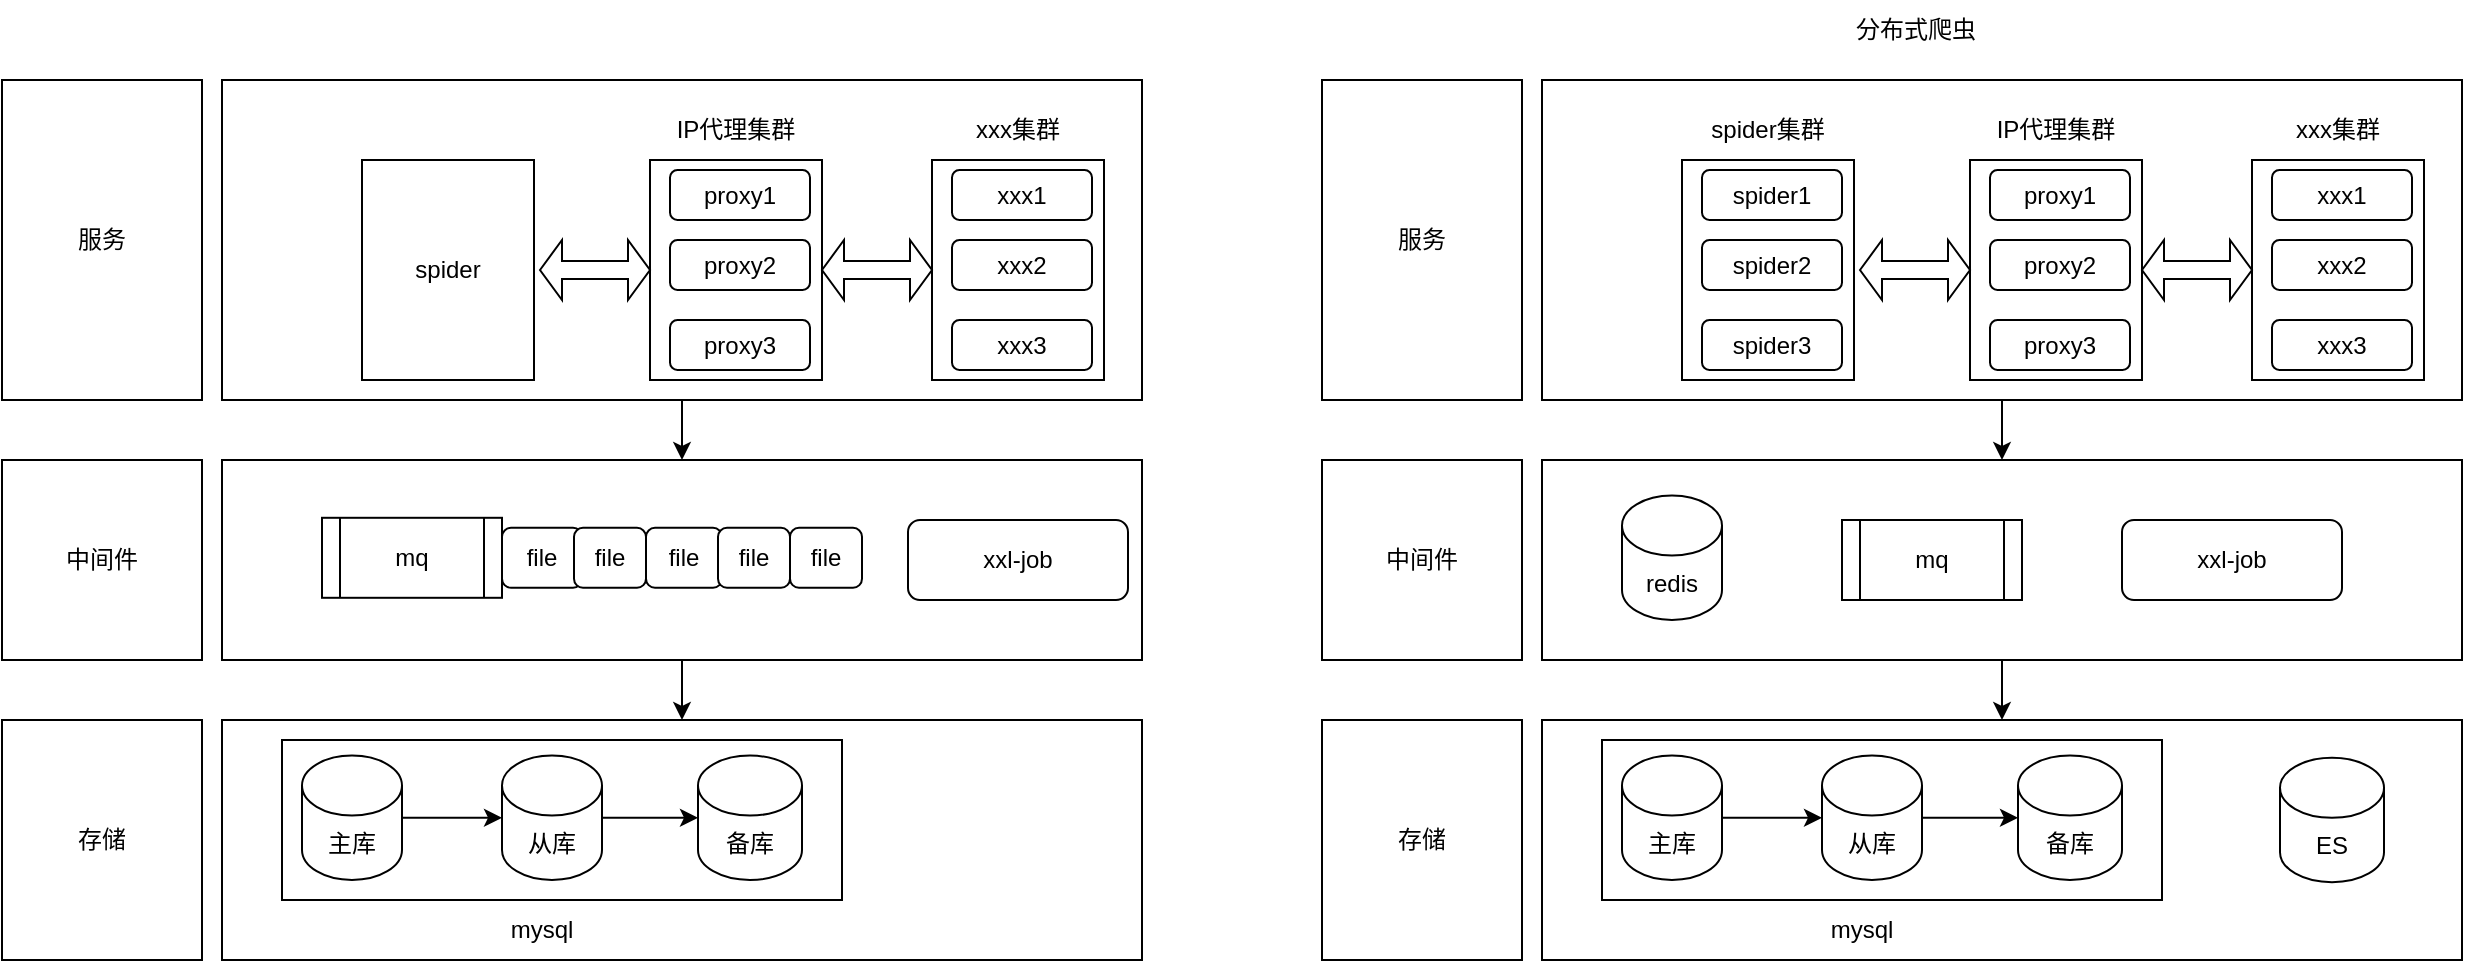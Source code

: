 <mxfile version="18.2.0" type="github">
  <diagram id="PfBPDpIyo2bPwcz3J0ad" name="第 1 页">
    <mxGraphModel dx="1422" dy="762" grid="1" gridSize="10" guides="1" tooltips="1" connect="1" arrows="1" fold="1" page="1" pageScale="1" pageWidth="827" pageHeight="1169" math="0" shadow="0">
      <root>
        <mxCell id="0" />
        <mxCell id="1" parent="0" />
        <mxCell id="mA__yqEP0Z9pplXgvL4o-2" value="" style="rounded=0;whiteSpace=wrap;html=1;" vertex="1" parent="1">
          <mxGeometry x="160" y="460" width="460" height="120" as="geometry" />
        </mxCell>
        <mxCell id="mA__yqEP0Z9pplXgvL4o-6" value="" style="rounded=0;whiteSpace=wrap;html=1;" vertex="1" parent="1">
          <mxGeometry x="190" y="470" width="280" height="80" as="geometry" />
        </mxCell>
        <mxCell id="mA__yqEP0Z9pplXgvL4o-12" value="" style="edgeStyle=orthogonalEdgeStyle;rounded=0;orthogonalLoop=1;jettySize=auto;html=1;" edge="1" parent="1" source="mA__yqEP0Z9pplXgvL4o-7" target="mA__yqEP0Z9pplXgvL4o-8">
          <mxGeometry relative="1" as="geometry" />
        </mxCell>
        <mxCell id="mA__yqEP0Z9pplXgvL4o-7" value="主库" style="shape=cylinder3;whiteSpace=wrap;html=1;boundedLbl=1;backgroundOutline=1;size=15;" vertex="1" parent="1">
          <mxGeometry x="200" y="477.8" width="50" height="62.2" as="geometry" />
        </mxCell>
        <mxCell id="mA__yqEP0Z9pplXgvL4o-11" value="" style="edgeStyle=orthogonalEdgeStyle;rounded=0;orthogonalLoop=1;jettySize=auto;html=1;" edge="1" parent="1" source="mA__yqEP0Z9pplXgvL4o-8" target="mA__yqEP0Z9pplXgvL4o-10">
          <mxGeometry relative="1" as="geometry" />
        </mxCell>
        <mxCell id="mA__yqEP0Z9pplXgvL4o-8" value="从库" style="shape=cylinder3;whiteSpace=wrap;html=1;boundedLbl=1;backgroundOutline=1;size=15;" vertex="1" parent="1">
          <mxGeometry x="300" y="477.81" width="50" height="62.19" as="geometry" />
        </mxCell>
        <mxCell id="mA__yqEP0Z9pplXgvL4o-10" value="备库" style="shape=cylinder3;whiteSpace=wrap;html=1;boundedLbl=1;backgroundOutline=1;size=15;" vertex="1" parent="1">
          <mxGeometry x="398" y="477.81" width="52" height="62.19" as="geometry" />
        </mxCell>
        <mxCell id="mA__yqEP0Z9pplXgvL4o-52" style="edgeStyle=orthogonalEdgeStyle;rounded=0;orthogonalLoop=1;jettySize=auto;html=1;entryX=0.5;entryY=0;entryDx=0;entryDy=0;" edge="1" parent="1" source="mA__yqEP0Z9pplXgvL4o-14" target="mA__yqEP0Z9pplXgvL4o-42">
          <mxGeometry relative="1" as="geometry" />
        </mxCell>
        <mxCell id="mA__yqEP0Z9pplXgvL4o-14" value="" style="rounded=0;whiteSpace=wrap;html=1;" vertex="1" parent="1">
          <mxGeometry x="160" y="140" width="460" height="160" as="geometry" />
        </mxCell>
        <mxCell id="mA__yqEP0Z9pplXgvL4o-16" value="spider" style="rounded=0;whiteSpace=wrap;html=1;" vertex="1" parent="1">
          <mxGeometry x="230" y="180" width="86" height="110" as="geometry" />
        </mxCell>
        <mxCell id="mA__yqEP0Z9pplXgvL4o-23" value="服务" style="rounded=0;whiteSpace=wrap;html=1;" vertex="1" parent="1">
          <mxGeometry x="50" y="140" width="100" height="160" as="geometry" />
        </mxCell>
        <mxCell id="mA__yqEP0Z9pplXgvL4o-29" value="" style="rounded=0;whiteSpace=wrap;html=1;" vertex="1" parent="1">
          <mxGeometry x="374" y="180" width="86" height="110" as="geometry" />
        </mxCell>
        <mxCell id="mA__yqEP0Z9pplXgvL4o-30" value="proxy1" style="rounded=1;whiteSpace=wrap;html=1;" vertex="1" parent="1">
          <mxGeometry x="384" y="185" width="70" height="25" as="geometry" />
        </mxCell>
        <mxCell id="mA__yqEP0Z9pplXgvL4o-31" value="proxy2" style="rounded=1;whiteSpace=wrap;html=1;" vertex="1" parent="1">
          <mxGeometry x="384" y="220" width="70" height="25" as="geometry" />
        </mxCell>
        <mxCell id="mA__yqEP0Z9pplXgvL4o-32" value="proxy3" style="rounded=1;whiteSpace=wrap;html=1;" vertex="1" parent="1">
          <mxGeometry x="384" y="260" width="70" height="25" as="geometry" />
        </mxCell>
        <mxCell id="mA__yqEP0Z9pplXgvL4o-33" value="IP代理集群" style="text;html=1;strokeColor=none;fillColor=none;align=center;verticalAlign=middle;whiteSpace=wrap;rounded=0;" vertex="1" parent="1">
          <mxGeometry x="374" y="150" width="86" height="30" as="geometry" />
        </mxCell>
        <mxCell id="mA__yqEP0Z9pplXgvL4o-41" value="" style="shape=doubleArrow;whiteSpace=wrap;html=1;" vertex="1" parent="1">
          <mxGeometry x="319" y="220" width="55" height="30" as="geometry" />
        </mxCell>
        <mxCell id="mA__yqEP0Z9pplXgvL4o-51" style="edgeStyle=orthogonalEdgeStyle;rounded=0;orthogonalLoop=1;jettySize=auto;html=1;entryX=0.5;entryY=0;entryDx=0;entryDy=0;" edge="1" parent="1" source="mA__yqEP0Z9pplXgvL4o-42" target="mA__yqEP0Z9pplXgvL4o-2">
          <mxGeometry relative="1" as="geometry" />
        </mxCell>
        <mxCell id="mA__yqEP0Z9pplXgvL4o-42" value="" style="rounded=0;whiteSpace=wrap;html=1;" vertex="1" parent="1">
          <mxGeometry x="160" y="330" width="460" height="100" as="geometry" />
        </mxCell>
        <mxCell id="mA__yqEP0Z9pplXgvL4o-43" value="中间件" style="whiteSpace=wrap;html=1;aspect=fixed;" vertex="1" parent="1">
          <mxGeometry x="50" y="330" width="100" height="100" as="geometry" />
        </mxCell>
        <mxCell id="mA__yqEP0Z9pplXgvL4o-84" value="mysql" style="text;html=1;strokeColor=none;fillColor=none;align=center;verticalAlign=middle;whiteSpace=wrap;rounded=0;" vertex="1" parent="1">
          <mxGeometry x="290" y="550" width="60" height="30" as="geometry" />
        </mxCell>
        <mxCell id="mA__yqEP0Z9pplXgvL4o-88" value="存储" style="rounded=0;whiteSpace=wrap;html=1;" vertex="1" parent="1">
          <mxGeometry x="50" y="460" width="100" height="120" as="geometry" />
        </mxCell>
        <mxCell id="mA__yqEP0Z9pplXgvL4o-89" value="mq" style="shape=process;whiteSpace=wrap;html=1;backgroundOutline=1;" vertex="1" parent="1">
          <mxGeometry x="210" y="358.9" width="90" height="40" as="geometry" />
        </mxCell>
        <mxCell id="mA__yqEP0Z9pplXgvL4o-90" value="xxl-job" style="rounded=1;whiteSpace=wrap;html=1;" vertex="1" parent="1">
          <mxGeometry x="503" y="360" width="110" height="40" as="geometry" />
        </mxCell>
        <mxCell id="mA__yqEP0Z9pplXgvL4o-91" value="" style="rounded=0;whiteSpace=wrap;html=1;" vertex="1" parent="1">
          <mxGeometry x="515" y="180" width="86" height="110" as="geometry" />
        </mxCell>
        <mxCell id="mA__yqEP0Z9pplXgvL4o-92" value="xxx1" style="rounded=1;whiteSpace=wrap;html=1;" vertex="1" parent="1">
          <mxGeometry x="525" y="185" width="70" height="25" as="geometry" />
        </mxCell>
        <mxCell id="mA__yqEP0Z9pplXgvL4o-93" value="xxx2" style="rounded=1;whiteSpace=wrap;html=1;" vertex="1" parent="1">
          <mxGeometry x="525" y="220" width="70" height="25" as="geometry" />
        </mxCell>
        <mxCell id="mA__yqEP0Z9pplXgvL4o-94" value="xxx3" style="rounded=1;whiteSpace=wrap;html=1;" vertex="1" parent="1">
          <mxGeometry x="525" y="260" width="70" height="25" as="geometry" />
        </mxCell>
        <mxCell id="mA__yqEP0Z9pplXgvL4o-95" value="xxx集群" style="text;html=1;strokeColor=none;fillColor=none;align=center;verticalAlign=middle;whiteSpace=wrap;rounded=0;" vertex="1" parent="1">
          <mxGeometry x="515" y="150" width="86" height="30" as="geometry" />
        </mxCell>
        <mxCell id="mA__yqEP0Z9pplXgvL4o-97" value="" style="shape=doubleArrow;whiteSpace=wrap;html=1;" vertex="1" parent="1">
          <mxGeometry x="460" y="220" width="55" height="30" as="geometry" />
        </mxCell>
        <mxCell id="mA__yqEP0Z9pplXgvL4o-98" value="" style="rounded=0;whiteSpace=wrap;html=1;" vertex="1" parent="1">
          <mxGeometry x="820" y="460" width="460" height="120" as="geometry" />
        </mxCell>
        <mxCell id="mA__yqEP0Z9pplXgvL4o-99" value="" style="rounded=0;whiteSpace=wrap;html=1;" vertex="1" parent="1">
          <mxGeometry x="850" y="470" width="280" height="80" as="geometry" />
        </mxCell>
        <mxCell id="mA__yqEP0Z9pplXgvL4o-100" value="" style="edgeStyle=orthogonalEdgeStyle;rounded=0;orthogonalLoop=1;jettySize=auto;html=1;" edge="1" parent="1" source="mA__yqEP0Z9pplXgvL4o-101" target="mA__yqEP0Z9pplXgvL4o-103">
          <mxGeometry relative="1" as="geometry" />
        </mxCell>
        <mxCell id="mA__yqEP0Z9pplXgvL4o-101" value="主库" style="shape=cylinder3;whiteSpace=wrap;html=1;boundedLbl=1;backgroundOutline=1;size=15;" vertex="1" parent="1">
          <mxGeometry x="860" y="477.8" width="50" height="62.2" as="geometry" />
        </mxCell>
        <mxCell id="mA__yqEP0Z9pplXgvL4o-102" value="" style="edgeStyle=orthogonalEdgeStyle;rounded=0;orthogonalLoop=1;jettySize=auto;html=1;" edge="1" parent="1" source="mA__yqEP0Z9pplXgvL4o-103" target="mA__yqEP0Z9pplXgvL4o-104">
          <mxGeometry relative="1" as="geometry" />
        </mxCell>
        <mxCell id="mA__yqEP0Z9pplXgvL4o-103" value="从库" style="shape=cylinder3;whiteSpace=wrap;html=1;boundedLbl=1;backgroundOutline=1;size=15;" vertex="1" parent="1">
          <mxGeometry x="960" y="477.81" width="50" height="62.19" as="geometry" />
        </mxCell>
        <mxCell id="mA__yqEP0Z9pplXgvL4o-104" value="备库" style="shape=cylinder3;whiteSpace=wrap;html=1;boundedLbl=1;backgroundOutline=1;size=15;" vertex="1" parent="1">
          <mxGeometry x="1058" y="477.81" width="52" height="62.19" as="geometry" />
        </mxCell>
        <mxCell id="mA__yqEP0Z9pplXgvL4o-105" style="edgeStyle=orthogonalEdgeStyle;rounded=0;orthogonalLoop=1;jettySize=auto;html=1;entryX=0.5;entryY=0;entryDx=0;entryDy=0;" edge="1" parent="1" source="mA__yqEP0Z9pplXgvL4o-106" target="mA__yqEP0Z9pplXgvL4o-120">
          <mxGeometry relative="1" as="geometry" />
        </mxCell>
        <mxCell id="mA__yqEP0Z9pplXgvL4o-106" value="" style="rounded=0;whiteSpace=wrap;html=1;" vertex="1" parent="1">
          <mxGeometry x="820" y="140" width="460" height="160" as="geometry" />
        </mxCell>
        <mxCell id="mA__yqEP0Z9pplXgvL4o-107" value="" style="rounded=0;whiteSpace=wrap;html=1;" vertex="1" parent="1">
          <mxGeometry x="890" y="180" width="86" height="110" as="geometry" />
        </mxCell>
        <mxCell id="mA__yqEP0Z9pplXgvL4o-108" value="服务" style="rounded=0;whiteSpace=wrap;html=1;" vertex="1" parent="1">
          <mxGeometry x="710" y="140" width="100" height="160" as="geometry" />
        </mxCell>
        <mxCell id="mA__yqEP0Z9pplXgvL4o-109" value="spider1" style="rounded=1;whiteSpace=wrap;html=1;" vertex="1" parent="1">
          <mxGeometry x="900" y="185" width="70" height="25" as="geometry" />
        </mxCell>
        <mxCell id="mA__yqEP0Z9pplXgvL4o-110" value="spider2" style="rounded=1;whiteSpace=wrap;html=1;" vertex="1" parent="1">
          <mxGeometry x="900" y="220" width="70" height="25" as="geometry" />
        </mxCell>
        <mxCell id="mA__yqEP0Z9pplXgvL4o-111" value="spider3" style="rounded=1;whiteSpace=wrap;html=1;" vertex="1" parent="1">
          <mxGeometry x="900" y="260" width="70" height="25" as="geometry" />
        </mxCell>
        <mxCell id="mA__yqEP0Z9pplXgvL4o-112" value="spider集群" style="text;html=1;strokeColor=none;fillColor=none;align=center;verticalAlign=middle;whiteSpace=wrap;rounded=0;" vertex="1" parent="1">
          <mxGeometry x="890" y="150" width="86" height="30" as="geometry" />
        </mxCell>
        <mxCell id="mA__yqEP0Z9pplXgvL4o-113" value="" style="rounded=0;whiteSpace=wrap;html=1;" vertex="1" parent="1">
          <mxGeometry x="1034" y="180" width="86" height="110" as="geometry" />
        </mxCell>
        <mxCell id="mA__yqEP0Z9pplXgvL4o-114" value="proxy1" style="rounded=1;whiteSpace=wrap;html=1;" vertex="1" parent="1">
          <mxGeometry x="1044" y="185" width="70" height="25" as="geometry" />
        </mxCell>
        <mxCell id="mA__yqEP0Z9pplXgvL4o-115" value="proxy2" style="rounded=1;whiteSpace=wrap;html=1;" vertex="1" parent="1">
          <mxGeometry x="1044" y="220" width="70" height="25" as="geometry" />
        </mxCell>
        <mxCell id="mA__yqEP0Z9pplXgvL4o-116" value="proxy3" style="rounded=1;whiteSpace=wrap;html=1;" vertex="1" parent="1">
          <mxGeometry x="1044" y="260" width="70" height="25" as="geometry" />
        </mxCell>
        <mxCell id="mA__yqEP0Z9pplXgvL4o-117" value="IP代理集群" style="text;html=1;strokeColor=none;fillColor=none;align=center;verticalAlign=middle;whiteSpace=wrap;rounded=0;" vertex="1" parent="1">
          <mxGeometry x="1034" y="150" width="86" height="30" as="geometry" />
        </mxCell>
        <mxCell id="mA__yqEP0Z9pplXgvL4o-118" value="" style="shape=doubleArrow;whiteSpace=wrap;html=1;" vertex="1" parent="1">
          <mxGeometry x="979" y="220" width="55" height="30" as="geometry" />
        </mxCell>
        <mxCell id="mA__yqEP0Z9pplXgvL4o-119" style="edgeStyle=orthogonalEdgeStyle;rounded=0;orthogonalLoop=1;jettySize=auto;html=1;entryX=0.5;entryY=0;entryDx=0;entryDy=0;" edge="1" parent="1" source="mA__yqEP0Z9pplXgvL4o-120" target="mA__yqEP0Z9pplXgvL4o-98">
          <mxGeometry relative="1" as="geometry" />
        </mxCell>
        <mxCell id="mA__yqEP0Z9pplXgvL4o-120" value="" style="rounded=0;whiteSpace=wrap;html=1;" vertex="1" parent="1">
          <mxGeometry x="820" y="330" width="460" height="100" as="geometry" />
        </mxCell>
        <mxCell id="mA__yqEP0Z9pplXgvL4o-121" value="中间件" style="whiteSpace=wrap;html=1;aspect=fixed;" vertex="1" parent="1">
          <mxGeometry x="710" y="330" width="100" height="100" as="geometry" />
        </mxCell>
        <mxCell id="mA__yqEP0Z9pplXgvL4o-122" value="redis" style="shape=cylinder3;whiteSpace=wrap;html=1;boundedLbl=1;backgroundOutline=1;size=15;" vertex="1" parent="1">
          <mxGeometry x="860" y="347.8" width="50" height="62.2" as="geometry" />
        </mxCell>
        <mxCell id="mA__yqEP0Z9pplXgvL4o-123" value="mysql" style="text;html=1;strokeColor=none;fillColor=none;align=center;verticalAlign=middle;whiteSpace=wrap;rounded=0;" vertex="1" parent="1">
          <mxGeometry x="950" y="550" width="60" height="30" as="geometry" />
        </mxCell>
        <mxCell id="mA__yqEP0Z9pplXgvL4o-124" value="存储" style="rounded=0;whiteSpace=wrap;html=1;" vertex="1" parent="1">
          <mxGeometry x="710" y="460" width="100" height="120" as="geometry" />
        </mxCell>
        <mxCell id="mA__yqEP0Z9pplXgvL4o-125" value="mq" style="shape=process;whiteSpace=wrap;html=1;backgroundOutline=1;" vertex="1" parent="1">
          <mxGeometry x="970" y="360" width="90" height="40" as="geometry" />
        </mxCell>
        <mxCell id="mA__yqEP0Z9pplXgvL4o-126" value="xxl-job" style="rounded=1;whiteSpace=wrap;html=1;" vertex="1" parent="1">
          <mxGeometry x="1110" y="360" width="110" height="40" as="geometry" />
        </mxCell>
        <mxCell id="mA__yqEP0Z9pplXgvL4o-127" value="" style="rounded=0;whiteSpace=wrap;html=1;" vertex="1" parent="1">
          <mxGeometry x="1175" y="180" width="86" height="110" as="geometry" />
        </mxCell>
        <mxCell id="mA__yqEP0Z9pplXgvL4o-128" value="xxx1" style="rounded=1;whiteSpace=wrap;html=1;" vertex="1" parent="1">
          <mxGeometry x="1185" y="185" width="70" height="25" as="geometry" />
        </mxCell>
        <mxCell id="mA__yqEP0Z9pplXgvL4o-129" value="xxx2" style="rounded=1;whiteSpace=wrap;html=1;" vertex="1" parent="1">
          <mxGeometry x="1185" y="220" width="70" height="25" as="geometry" />
        </mxCell>
        <mxCell id="mA__yqEP0Z9pplXgvL4o-130" value="xxx3" style="rounded=1;whiteSpace=wrap;html=1;" vertex="1" parent="1">
          <mxGeometry x="1185" y="260" width="70" height="25" as="geometry" />
        </mxCell>
        <mxCell id="mA__yqEP0Z9pplXgvL4o-131" value="xxx集群" style="text;html=1;strokeColor=none;fillColor=none;align=center;verticalAlign=middle;whiteSpace=wrap;rounded=0;" vertex="1" parent="1">
          <mxGeometry x="1175" y="150" width="86" height="30" as="geometry" />
        </mxCell>
        <mxCell id="mA__yqEP0Z9pplXgvL4o-132" value="" style="shape=doubleArrow;whiteSpace=wrap;html=1;" vertex="1" parent="1">
          <mxGeometry x="1120" y="220" width="55" height="30" as="geometry" />
        </mxCell>
        <mxCell id="mA__yqEP0Z9pplXgvL4o-133" value="ES" style="shape=cylinder3;whiteSpace=wrap;html=1;boundedLbl=1;backgroundOutline=1;size=15;" vertex="1" parent="1">
          <mxGeometry x="1189" y="478.91" width="52" height="62.19" as="geometry" />
        </mxCell>
        <mxCell id="mA__yqEP0Z9pplXgvL4o-134" value="分布式爬虫" style="text;html=1;strokeColor=none;fillColor=none;align=center;verticalAlign=middle;whiteSpace=wrap;rounded=0;" vertex="1" parent="1">
          <mxGeometry x="963.5" y="100" width="86" height="30" as="geometry" />
        </mxCell>
        <mxCell id="mA__yqEP0Z9pplXgvL4o-137" value="file" style="rounded=1;whiteSpace=wrap;html=1;" vertex="1" parent="1">
          <mxGeometry x="300" y="363.9" width="40" height="30" as="geometry" />
        </mxCell>
        <mxCell id="mA__yqEP0Z9pplXgvL4o-138" value="&lt;span style=&quot;&quot;&gt;file&lt;/span&gt;" style="rounded=1;whiteSpace=wrap;html=1;" vertex="1" parent="1">
          <mxGeometry x="336" y="363.9" width="36" height="30" as="geometry" />
        </mxCell>
        <mxCell id="mA__yqEP0Z9pplXgvL4o-139" value="&lt;span style=&quot;&quot;&gt;file&lt;/span&gt;" style="rounded=1;whiteSpace=wrap;html=1;" vertex="1" parent="1">
          <mxGeometry x="372" y="363.9" width="38" height="30" as="geometry" />
        </mxCell>
        <mxCell id="mA__yqEP0Z9pplXgvL4o-142" value="&lt;span style=&quot;&quot;&gt;file&lt;/span&gt;" style="rounded=1;whiteSpace=wrap;html=1;" vertex="1" parent="1">
          <mxGeometry x="408" y="363.9" width="36" height="30" as="geometry" />
        </mxCell>
        <mxCell id="mA__yqEP0Z9pplXgvL4o-143" value="&lt;span style=&quot;&quot;&gt;file&lt;/span&gt;" style="rounded=1;whiteSpace=wrap;html=1;" vertex="1" parent="1">
          <mxGeometry x="444" y="363.9" width="36" height="30" as="geometry" />
        </mxCell>
      </root>
    </mxGraphModel>
  </diagram>
</mxfile>

